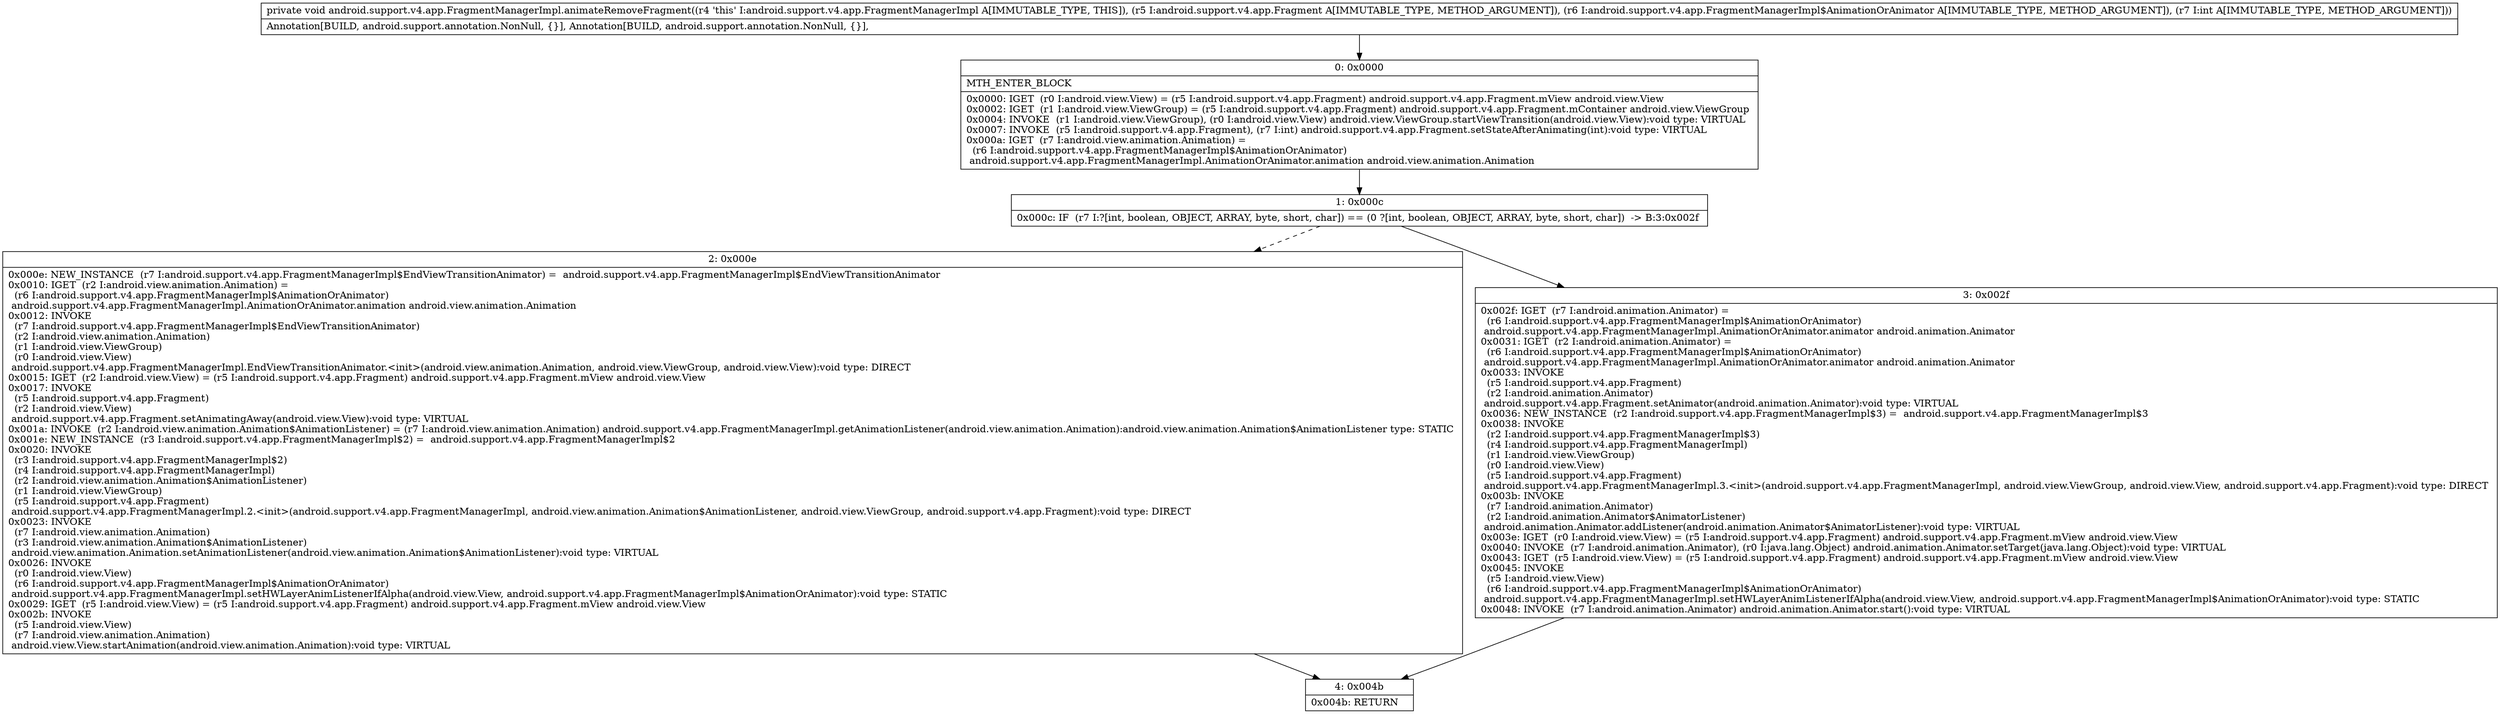 digraph "CFG forandroid.support.v4.app.FragmentManagerImpl.animateRemoveFragment(Landroid\/support\/v4\/app\/Fragment;Landroid\/support\/v4\/app\/FragmentManagerImpl$AnimationOrAnimator;I)V" {
Node_0 [shape=record,label="{0\:\ 0x0000|MTH_ENTER_BLOCK\l|0x0000: IGET  (r0 I:android.view.View) = (r5 I:android.support.v4.app.Fragment) android.support.v4.app.Fragment.mView android.view.View \l0x0002: IGET  (r1 I:android.view.ViewGroup) = (r5 I:android.support.v4.app.Fragment) android.support.v4.app.Fragment.mContainer android.view.ViewGroup \l0x0004: INVOKE  (r1 I:android.view.ViewGroup), (r0 I:android.view.View) android.view.ViewGroup.startViewTransition(android.view.View):void type: VIRTUAL \l0x0007: INVOKE  (r5 I:android.support.v4.app.Fragment), (r7 I:int) android.support.v4.app.Fragment.setStateAfterAnimating(int):void type: VIRTUAL \l0x000a: IGET  (r7 I:android.view.animation.Animation) = \l  (r6 I:android.support.v4.app.FragmentManagerImpl$AnimationOrAnimator)\l android.support.v4.app.FragmentManagerImpl.AnimationOrAnimator.animation android.view.animation.Animation \l}"];
Node_1 [shape=record,label="{1\:\ 0x000c|0x000c: IF  (r7 I:?[int, boolean, OBJECT, ARRAY, byte, short, char]) == (0 ?[int, boolean, OBJECT, ARRAY, byte, short, char])  \-\> B:3:0x002f \l}"];
Node_2 [shape=record,label="{2\:\ 0x000e|0x000e: NEW_INSTANCE  (r7 I:android.support.v4.app.FragmentManagerImpl$EndViewTransitionAnimator) =  android.support.v4.app.FragmentManagerImpl$EndViewTransitionAnimator \l0x0010: IGET  (r2 I:android.view.animation.Animation) = \l  (r6 I:android.support.v4.app.FragmentManagerImpl$AnimationOrAnimator)\l android.support.v4.app.FragmentManagerImpl.AnimationOrAnimator.animation android.view.animation.Animation \l0x0012: INVOKE  \l  (r7 I:android.support.v4.app.FragmentManagerImpl$EndViewTransitionAnimator)\l  (r2 I:android.view.animation.Animation)\l  (r1 I:android.view.ViewGroup)\l  (r0 I:android.view.View)\l android.support.v4.app.FragmentManagerImpl.EndViewTransitionAnimator.\<init\>(android.view.animation.Animation, android.view.ViewGroup, android.view.View):void type: DIRECT \l0x0015: IGET  (r2 I:android.view.View) = (r5 I:android.support.v4.app.Fragment) android.support.v4.app.Fragment.mView android.view.View \l0x0017: INVOKE  \l  (r5 I:android.support.v4.app.Fragment)\l  (r2 I:android.view.View)\l android.support.v4.app.Fragment.setAnimatingAway(android.view.View):void type: VIRTUAL \l0x001a: INVOKE  (r2 I:android.view.animation.Animation$AnimationListener) = (r7 I:android.view.animation.Animation) android.support.v4.app.FragmentManagerImpl.getAnimationListener(android.view.animation.Animation):android.view.animation.Animation$AnimationListener type: STATIC \l0x001e: NEW_INSTANCE  (r3 I:android.support.v4.app.FragmentManagerImpl$2) =  android.support.v4.app.FragmentManagerImpl$2 \l0x0020: INVOKE  \l  (r3 I:android.support.v4.app.FragmentManagerImpl$2)\l  (r4 I:android.support.v4.app.FragmentManagerImpl)\l  (r2 I:android.view.animation.Animation$AnimationListener)\l  (r1 I:android.view.ViewGroup)\l  (r5 I:android.support.v4.app.Fragment)\l android.support.v4.app.FragmentManagerImpl.2.\<init\>(android.support.v4.app.FragmentManagerImpl, android.view.animation.Animation$AnimationListener, android.view.ViewGroup, android.support.v4.app.Fragment):void type: DIRECT \l0x0023: INVOKE  \l  (r7 I:android.view.animation.Animation)\l  (r3 I:android.view.animation.Animation$AnimationListener)\l android.view.animation.Animation.setAnimationListener(android.view.animation.Animation$AnimationListener):void type: VIRTUAL \l0x0026: INVOKE  \l  (r0 I:android.view.View)\l  (r6 I:android.support.v4.app.FragmentManagerImpl$AnimationOrAnimator)\l android.support.v4.app.FragmentManagerImpl.setHWLayerAnimListenerIfAlpha(android.view.View, android.support.v4.app.FragmentManagerImpl$AnimationOrAnimator):void type: STATIC \l0x0029: IGET  (r5 I:android.view.View) = (r5 I:android.support.v4.app.Fragment) android.support.v4.app.Fragment.mView android.view.View \l0x002b: INVOKE  \l  (r5 I:android.view.View)\l  (r7 I:android.view.animation.Animation)\l android.view.View.startAnimation(android.view.animation.Animation):void type: VIRTUAL \l}"];
Node_3 [shape=record,label="{3\:\ 0x002f|0x002f: IGET  (r7 I:android.animation.Animator) = \l  (r6 I:android.support.v4.app.FragmentManagerImpl$AnimationOrAnimator)\l android.support.v4.app.FragmentManagerImpl.AnimationOrAnimator.animator android.animation.Animator \l0x0031: IGET  (r2 I:android.animation.Animator) = \l  (r6 I:android.support.v4.app.FragmentManagerImpl$AnimationOrAnimator)\l android.support.v4.app.FragmentManagerImpl.AnimationOrAnimator.animator android.animation.Animator \l0x0033: INVOKE  \l  (r5 I:android.support.v4.app.Fragment)\l  (r2 I:android.animation.Animator)\l android.support.v4.app.Fragment.setAnimator(android.animation.Animator):void type: VIRTUAL \l0x0036: NEW_INSTANCE  (r2 I:android.support.v4.app.FragmentManagerImpl$3) =  android.support.v4.app.FragmentManagerImpl$3 \l0x0038: INVOKE  \l  (r2 I:android.support.v4.app.FragmentManagerImpl$3)\l  (r4 I:android.support.v4.app.FragmentManagerImpl)\l  (r1 I:android.view.ViewGroup)\l  (r0 I:android.view.View)\l  (r5 I:android.support.v4.app.Fragment)\l android.support.v4.app.FragmentManagerImpl.3.\<init\>(android.support.v4.app.FragmentManagerImpl, android.view.ViewGroup, android.view.View, android.support.v4.app.Fragment):void type: DIRECT \l0x003b: INVOKE  \l  (r7 I:android.animation.Animator)\l  (r2 I:android.animation.Animator$AnimatorListener)\l android.animation.Animator.addListener(android.animation.Animator$AnimatorListener):void type: VIRTUAL \l0x003e: IGET  (r0 I:android.view.View) = (r5 I:android.support.v4.app.Fragment) android.support.v4.app.Fragment.mView android.view.View \l0x0040: INVOKE  (r7 I:android.animation.Animator), (r0 I:java.lang.Object) android.animation.Animator.setTarget(java.lang.Object):void type: VIRTUAL \l0x0043: IGET  (r5 I:android.view.View) = (r5 I:android.support.v4.app.Fragment) android.support.v4.app.Fragment.mView android.view.View \l0x0045: INVOKE  \l  (r5 I:android.view.View)\l  (r6 I:android.support.v4.app.FragmentManagerImpl$AnimationOrAnimator)\l android.support.v4.app.FragmentManagerImpl.setHWLayerAnimListenerIfAlpha(android.view.View, android.support.v4.app.FragmentManagerImpl$AnimationOrAnimator):void type: STATIC \l0x0048: INVOKE  (r7 I:android.animation.Animator) android.animation.Animator.start():void type: VIRTUAL \l}"];
Node_4 [shape=record,label="{4\:\ 0x004b|0x004b: RETURN   \l}"];
MethodNode[shape=record,label="{private void android.support.v4.app.FragmentManagerImpl.animateRemoveFragment((r4 'this' I:android.support.v4.app.FragmentManagerImpl A[IMMUTABLE_TYPE, THIS]), (r5 I:android.support.v4.app.Fragment A[IMMUTABLE_TYPE, METHOD_ARGUMENT]), (r6 I:android.support.v4.app.FragmentManagerImpl$AnimationOrAnimator A[IMMUTABLE_TYPE, METHOD_ARGUMENT]), (r7 I:int A[IMMUTABLE_TYPE, METHOD_ARGUMENT]))  | Annotation[BUILD, android.support.annotation.NonNull, \{\}], Annotation[BUILD, android.support.annotation.NonNull, \{\}], \l}"];
MethodNode -> Node_0;
Node_0 -> Node_1;
Node_1 -> Node_2[style=dashed];
Node_1 -> Node_3;
Node_2 -> Node_4;
Node_3 -> Node_4;
}

